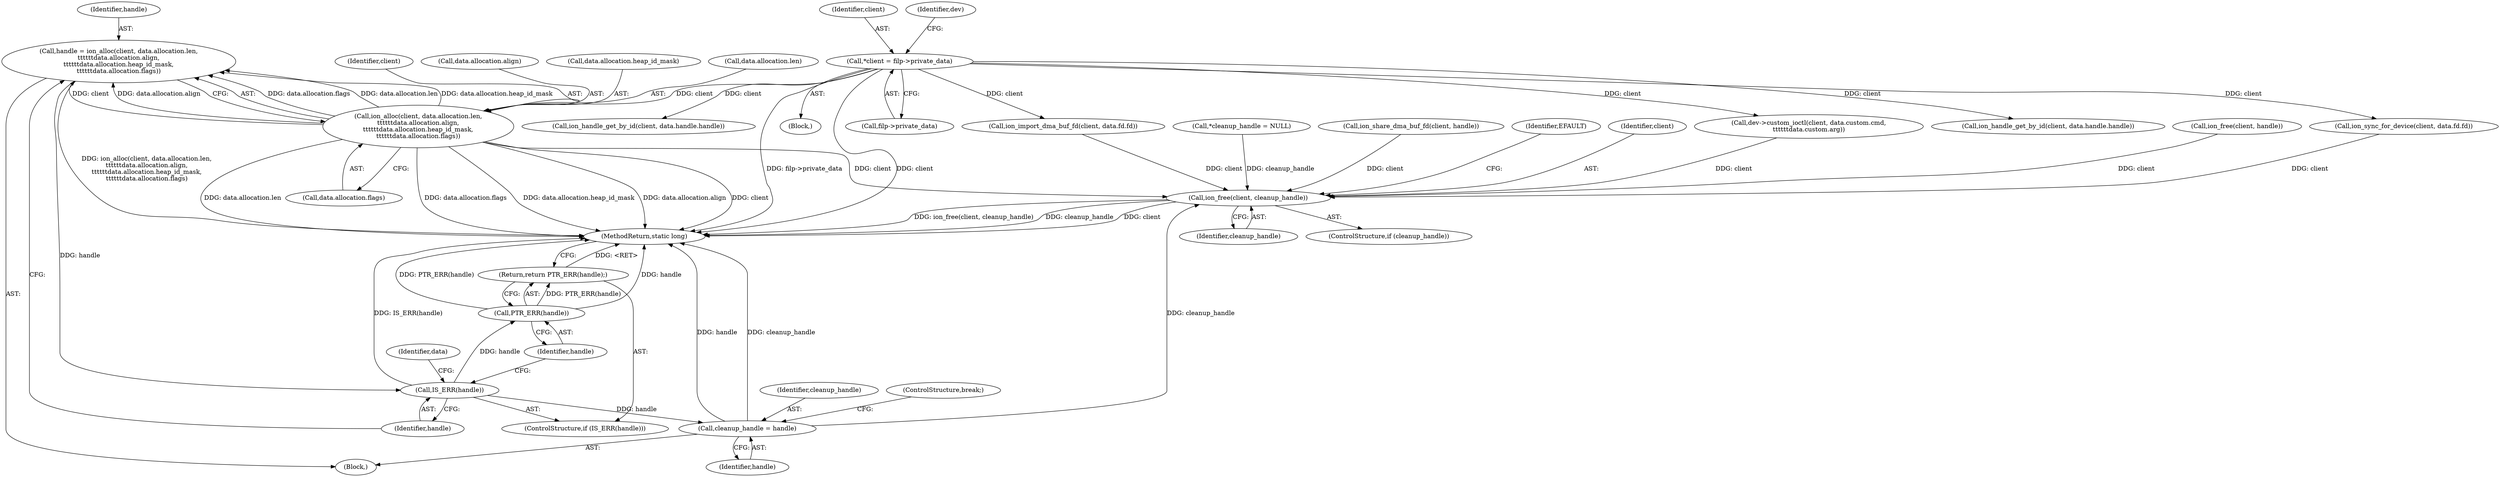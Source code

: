 digraph "0_linux_9590232bb4f4cc824f3425a6e1349afbe6d6d2b7_2@pointer" {
"1000162" [label="(Call,handle = ion_alloc(client, data.allocation.len,\n\t\t\t\t\t\tdata.allocation.align,\n\t\t\t\t\t\tdata.allocation.heap_id_mask,\n\t\t\t\t\t\tdata.allocation.flags))"];
"1000164" [label="(Call,ion_alloc(client, data.allocation.len,\n\t\t\t\t\t\tdata.allocation.align,\n\t\t\t\t\t\tdata.allocation.heap_id_mask,\n\t\t\t\t\t\tdata.allocation.flags))"];
"1000106" [label="(Call,*client = filp->private_data)"];
"1000187" [label="(Call,IS_ERR(handle))"];
"1000190" [label="(Call,PTR_ERR(handle))"];
"1000189" [label="(Return,return PTR_ERR(handle);)"];
"1000201" [label="(Call,cleanup_handle = handle)"];
"1000363" [label="(Call,ion_free(client, cleanup_handle))"];
"1000118" [label="(Call,*cleanup_handle = NULL)"];
"1000113" [label="(Identifier,dev)"];
"1000254" [label="(Call,ion_share_dma_buf_fd(client, handle))"];
"1000165" [label="(Identifier,client)"];
"1000163" [label="(Identifier,handle)"];
"1000202" [label="(Identifier,cleanup_handle)"];
"1000160" [label="(Block,)"];
"1000235" [label="(Call,ion_handle_get_by_id(client, data.handle.handle))"];
"1000106" [label="(Call,*client = filp->private_data)"];
"1000368" [label="(Identifier,EFAULT)"];
"1000162" [label="(Call,handle = ion_alloc(client, data.allocation.len,\n\t\t\t\t\t\tdata.allocation.align,\n\t\t\t\t\t\tdata.allocation.heap_id_mask,\n\t\t\t\t\t\tdata.allocation.flags))"];
"1000203" [label="(Identifier,handle)"];
"1000201" [label="(Call,cleanup_handle = handle)"];
"1000363" [label="(Call,ion_free(client, cleanup_handle))"];
"1000364" [label="(Identifier,client)"];
"1000210" [label="(Call,ion_handle_get_by_id(client, data.handle.handle))"];
"1000171" [label="(Call,data.allocation.align)"];
"1000104" [label="(Block,)"];
"1000371" [label="(MethodReturn,static long)"];
"1000189" [label="(Return,return PTR_ERR(handle);)"];
"1000280" [label="(Call,ion_import_dma_buf_fd(client, data.fd.fd))"];
"1000186" [label="(ControlStructure,if (IS_ERR(handle)))"];
"1000176" [label="(Call,data.allocation.heap_id_mask)"];
"1000181" [label="(Call,data.allocation.flags)"];
"1000166" [label="(Call,data.allocation.len)"];
"1000187" [label="(Call,IS_ERR(handle))"];
"1000107" [label="(Identifier,client)"];
"1000188" [label="(Identifier,handle)"];
"1000191" [label="(Identifier,handle)"];
"1000223" [label="(Call,ion_free(client, handle))"];
"1000329" [label="(Call,dev->custom_ioctl(client, data.custom.cmd,\n\t\t\t\t\t\tdata.custom.arg))"];
"1000190" [label="(Call,PTR_ERR(handle))"];
"1000365" [label="(Identifier,cleanup_handle)"];
"1000164" [label="(Call,ion_alloc(client, data.allocation.len,\n\t\t\t\t\t\tdata.allocation.align,\n\t\t\t\t\t\tdata.allocation.heap_id_mask,\n\t\t\t\t\t\tdata.allocation.flags))"];
"1000204" [label="(ControlStructure,break;)"];
"1000361" [label="(ControlStructure,if (cleanup_handle))"];
"1000195" [label="(Identifier,data)"];
"1000108" [label="(Call,filp->private_data)"];
"1000309" [label="(Call,ion_sync_for_device(client, data.fd.fd))"];
"1000162" -> "1000160"  [label="AST: "];
"1000162" -> "1000164"  [label="CFG: "];
"1000163" -> "1000162"  [label="AST: "];
"1000164" -> "1000162"  [label="AST: "];
"1000188" -> "1000162"  [label="CFG: "];
"1000162" -> "1000371"  [label="DDG: ion_alloc(client, data.allocation.len,\n\t\t\t\t\t\tdata.allocation.align,\n\t\t\t\t\t\tdata.allocation.heap_id_mask,\n\t\t\t\t\t\tdata.allocation.flags)"];
"1000164" -> "1000162"  [label="DDG: data.allocation.flags"];
"1000164" -> "1000162"  [label="DDG: data.allocation.len"];
"1000164" -> "1000162"  [label="DDG: data.allocation.heap_id_mask"];
"1000164" -> "1000162"  [label="DDG: client"];
"1000164" -> "1000162"  [label="DDG: data.allocation.align"];
"1000162" -> "1000187"  [label="DDG: handle"];
"1000164" -> "1000181"  [label="CFG: "];
"1000165" -> "1000164"  [label="AST: "];
"1000166" -> "1000164"  [label="AST: "];
"1000171" -> "1000164"  [label="AST: "];
"1000176" -> "1000164"  [label="AST: "];
"1000181" -> "1000164"  [label="AST: "];
"1000164" -> "1000371"  [label="DDG: data.allocation.len"];
"1000164" -> "1000371"  [label="DDG: data.allocation.flags"];
"1000164" -> "1000371"  [label="DDG: data.allocation.heap_id_mask"];
"1000164" -> "1000371"  [label="DDG: data.allocation.align"];
"1000164" -> "1000371"  [label="DDG: client"];
"1000106" -> "1000164"  [label="DDG: client"];
"1000164" -> "1000363"  [label="DDG: client"];
"1000106" -> "1000104"  [label="AST: "];
"1000106" -> "1000108"  [label="CFG: "];
"1000107" -> "1000106"  [label="AST: "];
"1000108" -> "1000106"  [label="AST: "];
"1000113" -> "1000106"  [label="CFG: "];
"1000106" -> "1000371"  [label="DDG: filp->private_data"];
"1000106" -> "1000371"  [label="DDG: client"];
"1000106" -> "1000210"  [label="DDG: client"];
"1000106" -> "1000235"  [label="DDG: client"];
"1000106" -> "1000280"  [label="DDG: client"];
"1000106" -> "1000309"  [label="DDG: client"];
"1000106" -> "1000329"  [label="DDG: client"];
"1000187" -> "1000186"  [label="AST: "];
"1000187" -> "1000188"  [label="CFG: "];
"1000188" -> "1000187"  [label="AST: "];
"1000191" -> "1000187"  [label="CFG: "];
"1000195" -> "1000187"  [label="CFG: "];
"1000187" -> "1000371"  [label="DDG: IS_ERR(handle)"];
"1000187" -> "1000190"  [label="DDG: handle"];
"1000187" -> "1000201"  [label="DDG: handle"];
"1000190" -> "1000189"  [label="AST: "];
"1000190" -> "1000191"  [label="CFG: "];
"1000191" -> "1000190"  [label="AST: "];
"1000189" -> "1000190"  [label="CFG: "];
"1000190" -> "1000371"  [label="DDG: PTR_ERR(handle)"];
"1000190" -> "1000371"  [label="DDG: handle"];
"1000190" -> "1000189"  [label="DDG: PTR_ERR(handle)"];
"1000189" -> "1000186"  [label="AST: "];
"1000371" -> "1000189"  [label="CFG: "];
"1000189" -> "1000371"  [label="DDG: <RET>"];
"1000201" -> "1000160"  [label="AST: "];
"1000201" -> "1000203"  [label="CFG: "];
"1000202" -> "1000201"  [label="AST: "];
"1000203" -> "1000201"  [label="AST: "];
"1000204" -> "1000201"  [label="CFG: "];
"1000201" -> "1000371"  [label="DDG: handle"];
"1000201" -> "1000371"  [label="DDG: cleanup_handle"];
"1000201" -> "1000363"  [label="DDG: cleanup_handle"];
"1000363" -> "1000361"  [label="AST: "];
"1000363" -> "1000365"  [label="CFG: "];
"1000364" -> "1000363"  [label="AST: "];
"1000365" -> "1000363"  [label="AST: "];
"1000368" -> "1000363"  [label="CFG: "];
"1000363" -> "1000371"  [label="DDG: cleanup_handle"];
"1000363" -> "1000371"  [label="DDG: client"];
"1000363" -> "1000371"  [label="DDG: ion_free(client, cleanup_handle)"];
"1000309" -> "1000363"  [label="DDG: client"];
"1000254" -> "1000363"  [label="DDG: client"];
"1000329" -> "1000363"  [label="DDG: client"];
"1000280" -> "1000363"  [label="DDG: client"];
"1000223" -> "1000363"  [label="DDG: client"];
"1000118" -> "1000363"  [label="DDG: cleanup_handle"];
}
